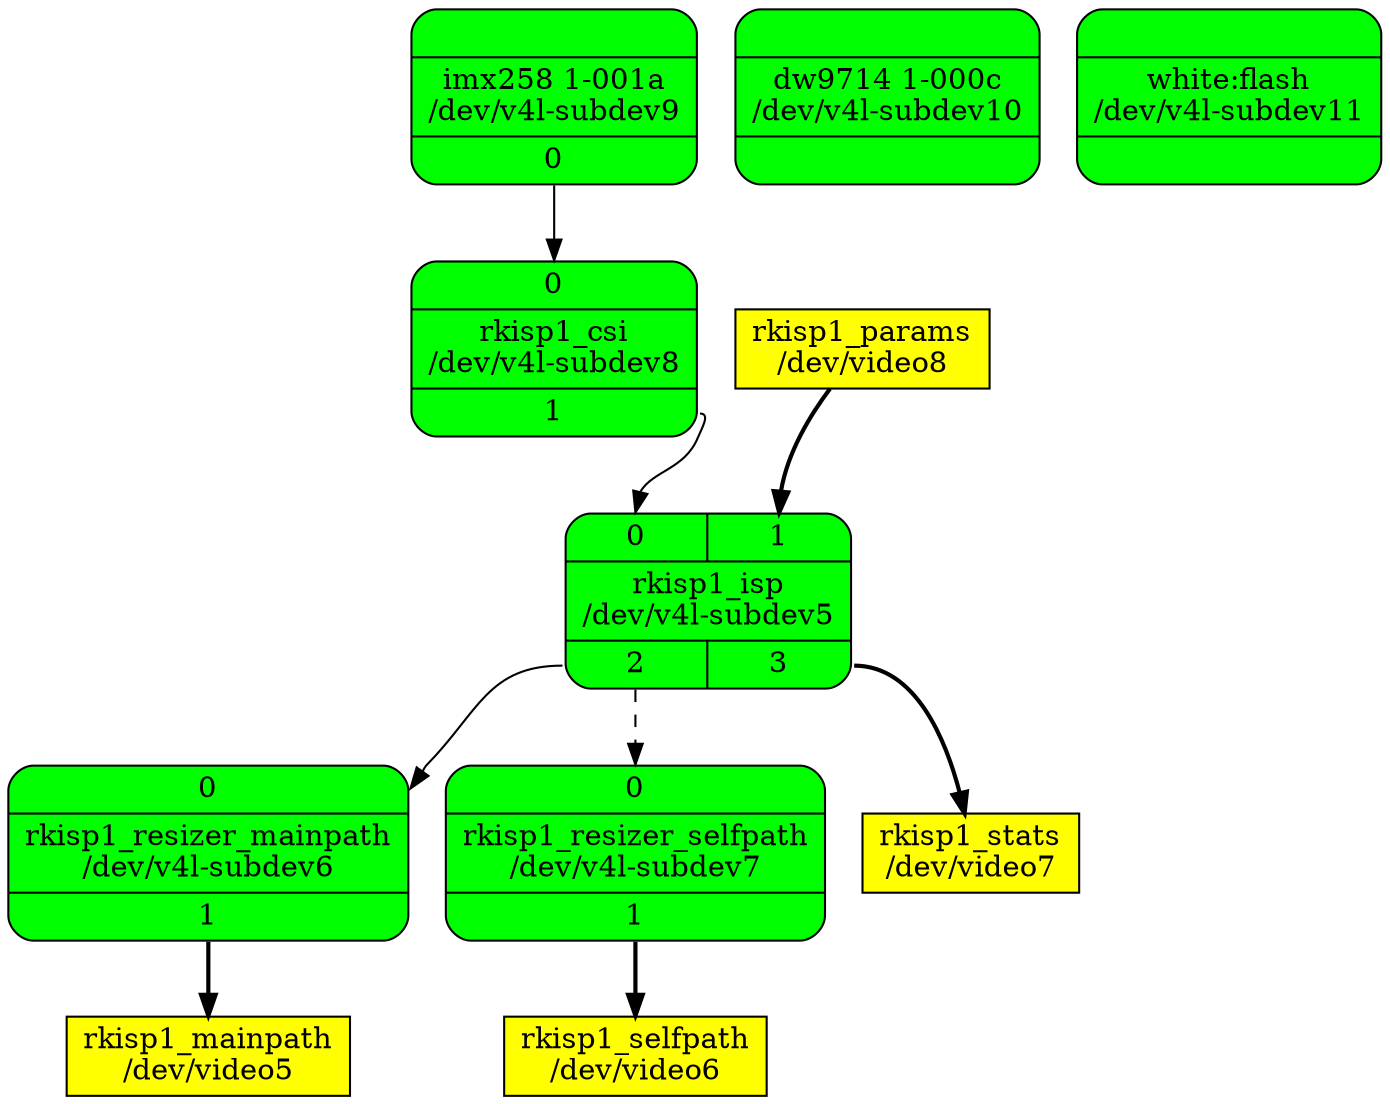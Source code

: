 digraph board {
	rankdir=TB
	n00000001 [label="{{<port0> 0 | <port1> 1} | rkisp1_isp\n/dev/v4l-subdev5 | {<port2> 2 | <port3> 3}}", shape=Mrecord, style=filled, fillcolor=green]
	n00000001:port2 -> n00000006:port0
	n00000001:port2 -> n00000009:port0 [style=dashed]
	n00000001:port3 -> n00000014 [style=bold]
	n00000006 [label="{{<port0> 0} | rkisp1_resizer_mainpath\n/dev/v4l-subdev6 | {<port1> 1}}", shape=Mrecord, style=filled, fillcolor=green]
	n00000006:port1 -> n0000000c [style=bold]
	n00000009 [label="{{<port0> 0} | rkisp1_resizer_selfpath\n/dev/v4l-subdev7 | {<port1> 1}}", shape=Mrecord, style=filled, fillcolor=green]
	n00000009:port1 -> n00000010 [style=bold]
	n0000000c [label="rkisp1_mainpath\n/dev/video5", shape=box, style=filled, fillcolor=yellow]
	n00000010 [label="rkisp1_selfpath\n/dev/video6", shape=box, style=filled, fillcolor=yellow]
	n00000014 [label="rkisp1_stats\n/dev/video7", shape=box, style=filled, fillcolor=yellow]
	n00000018 [label="rkisp1_params\n/dev/video8", shape=box, style=filled, fillcolor=yellow]
	n00000018 -> n00000001:port1 [style=bold]
	n0000001c [label="{{<port0> 0} | rkisp1_csi\n/dev/v4l-subdev8 | {<port1> 1}}", shape=Mrecord, style=filled, fillcolor=green]
	n0000001c:port1 -> n00000001:port0
	n0000002d [label="{{} | imx258 1-001a\n/dev/v4l-subdev9 | {<port0> 0}}", shape=Mrecord, style=filled, fillcolor=green]
	n0000002d:port0 -> n0000001c:port0
	n00000031 [label="{{} | dw9714 1-000c\n/dev/v4l-subdev10 | {}}", shape=Mrecord, style=filled, fillcolor=green]
	n00000033 [label="{{} | white:flash\n/dev/v4l-subdev11 | {}}", shape=Mrecord, style=filled, fillcolor=green]
}
